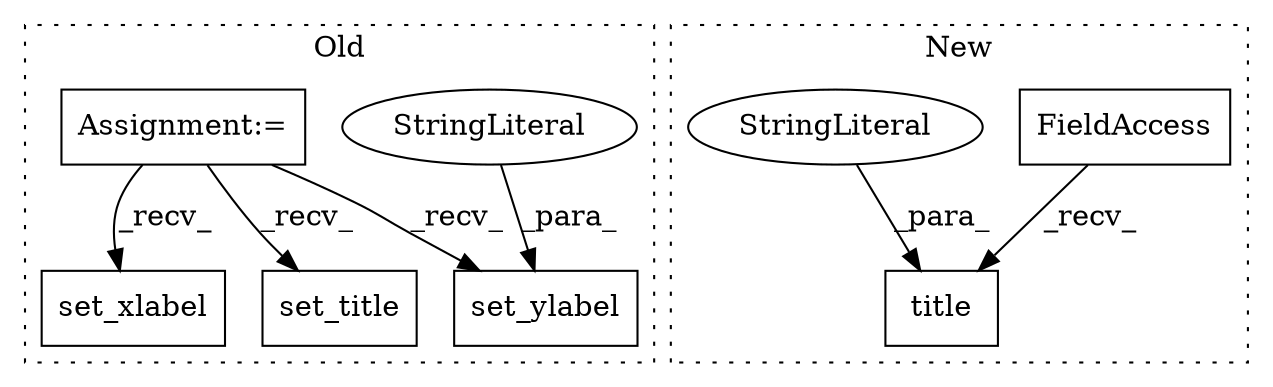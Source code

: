 digraph G {
subgraph cluster0 {
1 [label="set_ylabel" a="32" s="19957,19978" l="11,1" shape="box"];
4 [label="StringLiteral" a="45" s="19968" l="10" shape="ellipse"];
6 [label="Assignment:=" a="7" s="19733" l="1" shape="box"];
7 [label="set_xlabel" a="32" s="19926,19947" l="11,1" shape="box"];
8 [label="set_title" a="32" s="19878,19916" l="10,1" shape="box"];
label = "Old";
style="dotted";
}
subgraph cluster1 {
2 [label="title" a="32" s="20397,20431" l="6,1" shape="box"];
3 [label="FieldAccess" a="22" s="20379" l="10" shape="box"];
5 [label="StringLiteral" a="45" s="20403" l="28" shape="ellipse"];
label = "New";
style="dotted";
}
3 -> 2 [label="_recv_"];
4 -> 1 [label="_para_"];
5 -> 2 [label="_para_"];
6 -> 8 [label="_recv_"];
6 -> 1 [label="_recv_"];
6 -> 7 [label="_recv_"];
}